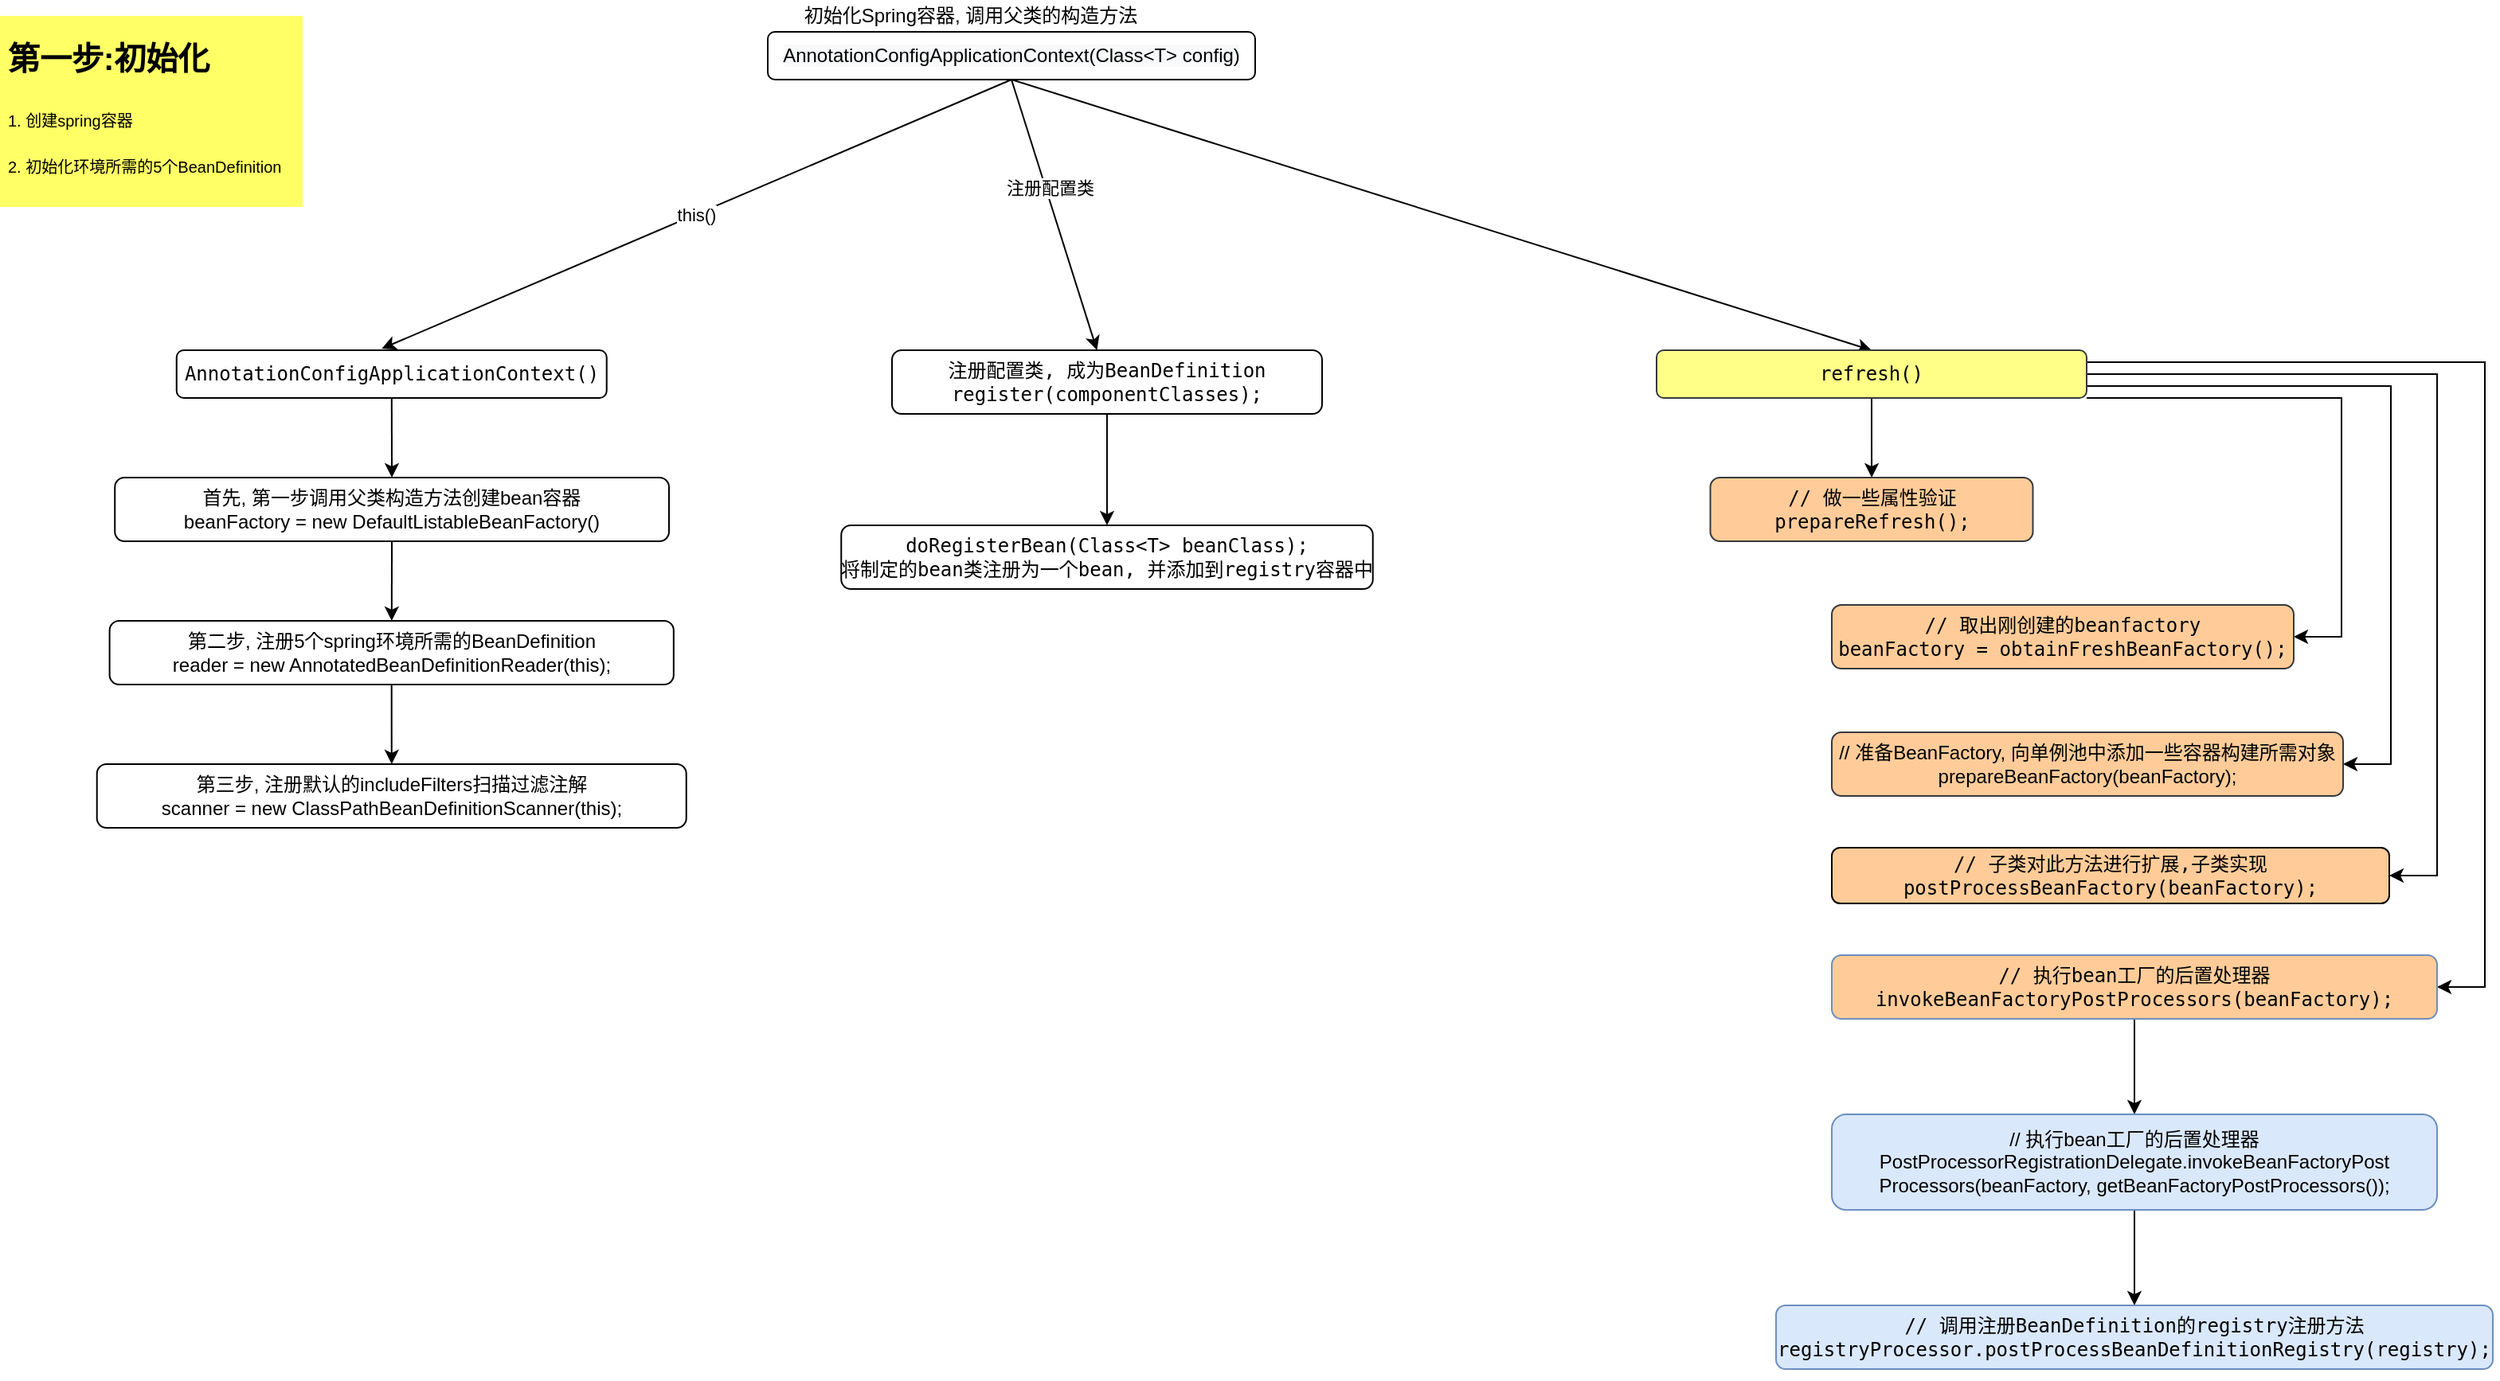 <mxfile version="14.6.10" type="github">
  <diagram id="TbQEEp9MMA1_F5JZQG8T" name="第 1 页">
    <mxGraphModel dx="946" dy="590" grid="1" gridSize="10" guides="1" tooltips="1" connect="1" arrows="1" fold="1" page="1" pageScale="1" pageWidth="827" pageHeight="1169" math="0" shadow="0">
      <root>
        <mxCell id="0" />
        <mxCell id="1" parent="0" />
        <mxCell id="SgbAIxtXmt1jCM66Tc68-1" value="this()" style="rounded=0;orthogonalLoop=1;jettySize=auto;html=1;exitX=0.5;exitY=1;exitDx=0;exitDy=0;entryX=0.477;entryY=-0.033;entryDx=0;entryDy=0;entryPerimeter=0;" parent="1" source="SgbAIxtXmt1jCM66Tc68-5" target="SgbAIxtXmt1jCM66Tc68-9" edge="1">
          <mxGeometry relative="1" as="geometry">
            <mxPoint x="250" y="190" as="targetPoint" />
          </mxGeometry>
        </mxCell>
        <mxCell id="SgbAIxtXmt1jCM66Tc68-2" style="rounded=0;orthogonalLoop=1;jettySize=auto;html=1;exitX=0.5;exitY=1;exitDx=0;exitDy=0;" parent="1" source="SgbAIxtXmt1jCM66Tc68-5" target="SgbAIxtXmt1jCM66Tc68-10" edge="1">
          <mxGeometry relative="1" as="geometry" />
        </mxCell>
        <mxCell id="SgbAIxtXmt1jCM66Tc68-3" value="注册配置类" style="edgeLabel;html=1;align=center;verticalAlign=middle;resizable=0;points=[];" parent="SgbAIxtXmt1jCM66Tc68-2" vertex="1" connectable="0">
          <mxGeometry x="-0.2" y="2" relative="1" as="geometry">
            <mxPoint as="offset" />
          </mxGeometry>
        </mxCell>
        <mxCell id="SgbAIxtXmt1jCM66Tc68-4" style="edgeStyle=none;rounded=0;orthogonalLoop=1;jettySize=auto;html=1;exitX=0.5;exitY=1;exitDx=0;exitDy=0;entryX=0.5;entryY=0;entryDx=0;entryDy=0;" parent="1" source="SgbAIxtXmt1jCM66Tc68-5" target="SgbAIxtXmt1jCM66Tc68-11" edge="1">
          <mxGeometry relative="1" as="geometry" />
        </mxCell>
        <mxCell id="SgbAIxtXmt1jCM66Tc68-5" value="&lt;span style=&quot;color: rgb(0 , 0 , 0) ; font-family: &amp;#34;helvetica&amp;#34; ; font-size: 12px ; font-style: normal ; font-weight: 400 ; letter-spacing: normal ; text-align: center ; text-indent: 0px ; text-transform: none ; word-spacing: 0px ; background-color: rgb(248 , 249 , 250) ; display: inline ; float: none&quot;&gt;AnnotationConfigApplicationContext(Class&amp;lt;T&amp;gt; config)&lt;/span&gt;" style="rounded=1;whiteSpace=wrap;html=1;" parent="1" vertex="1">
          <mxGeometry x="492" y="40" width="306" height="30" as="geometry" />
        </mxCell>
        <mxCell id="SgbAIxtXmt1jCM66Tc68-6" value="初始化Spring容器, 调用父类的构造方法" style="text;html=1;strokeColor=none;fillColor=none;align=center;verticalAlign=middle;whiteSpace=wrap;rounded=0;" parent="1" vertex="1">
          <mxGeometry x="510" y="20" width="219" height="20" as="geometry" />
        </mxCell>
        <mxCell id="SgbAIxtXmt1jCM66Tc68-7" value="&lt;h1&gt;&lt;sub&gt;第一步:初始化&lt;/sub&gt;&lt;/h1&gt;&lt;p&gt;&lt;sub&gt;1. 创建spring容器&lt;/sub&gt;&lt;/p&gt;&lt;p&gt;&lt;sub&gt;2. 初始化环境所需的5个BeanDefinition&lt;/sub&gt;&lt;/p&gt;&lt;p&gt;&lt;br&gt;&lt;/p&gt;" style="text;html=1;strokeColor=none;fillColor=#FFFF66;spacing=5;spacingTop=-20;whiteSpace=wrap;overflow=hidden;rounded=0;" parent="1" vertex="1">
          <mxGeometry x="10" y="30" width="190" height="120" as="geometry" />
        </mxCell>
        <mxCell id="SgbAIxtXmt1jCM66Tc68-8" value="" style="edgeStyle=none;rounded=0;orthogonalLoop=1;jettySize=auto;html=1;" parent="1" source="SgbAIxtXmt1jCM66Tc68-9" target="SgbAIxtXmt1jCM66Tc68-13" edge="1">
          <mxGeometry relative="1" as="geometry" />
        </mxCell>
        <mxCell id="SgbAIxtXmt1jCM66Tc68-9" value="&lt;pre&gt;&lt;pre&gt;AnnotationConfigApplicationContext()&lt;/pre&gt;&lt;/pre&gt;" style="rounded=1;whiteSpace=wrap;html=1;labelBackgroundColor=none;fillColor=#FFFFFF;" parent="1" vertex="1">
          <mxGeometry x="120.87" y="240" width="270" height="30" as="geometry" />
        </mxCell>
        <mxCell id="SgbAIxtXmt1jCM66Tc68-18" value="" style="edgeStyle=orthogonalEdgeStyle;rounded=0;orthogonalLoop=1;jettySize=auto;html=1;" parent="1" source="SgbAIxtXmt1jCM66Tc68-10" target="SgbAIxtXmt1jCM66Tc68-17" edge="1">
          <mxGeometry relative="1" as="geometry" />
        </mxCell>
        <mxCell id="SgbAIxtXmt1jCM66Tc68-10" value="&lt;pre&gt;&lt;pre&gt;&lt;pre&gt;注册配置类, 成为BeanDefinition&lt;br/&gt;register(componentClasses);&lt;br&gt;&lt;/pre&gt;&lt;/pre&gt;&lt;/pre&gt;" style="rounded=1;whiteSpace=wrap;html=1;labelBackgroundColor=none;fillColor=#FFFFFF;" parent="1" vertex="1">
          <mxGeometry x="570" y="240" width="270" height="40" as="geometry" />
        </mxCell>
        <mxCell id="SgbAIxtXmt1jCM66Tc68-20" value="" style="edgeStyle=orthogonalEdgeStyle;rounded=0;orthogonalLoop=1;jettySize=auto;html=1;" parent="1" source="SgbAIxtXmt1jCM66Tc68-11" target="SgbAIxtXmt1jCM66Tc68-19" edge="1">
          <mxGeometry relative="1" as="geometry" />
        </mxCell>
        <mxCell id="SgbAIxtXmt1jCM66Tc68-22" value="" style="edgeStyle=entityRelationEdgeStyle;rounded=0;orthogonalLoop=1;jettySize=auto;html=1;elbow=vertical;exitX=1;exitY=1;exitDx=0;exitDy=0;" parent="1" source="SgbAIxtXmt1jCM66Tc68-11" target="SgbAIxtXmt1jCM66Tc68-21" edge="1">
          <mxGeometry relative="1" as="geometry" />
        </mxCell>
        <mxCell id="SgbAIxtXmt1jCM66Tc68-26" style="edgeStyle=entityRelationEdgeStyle;rounded=0;orthogonalLoop=1;jettySize=auto;html=1;exitX=1;exitY=0.75;exitDx=0;exitDy=0;" parent="1" source="SgbAIxtXmt1jCM66Tc68-11" target="SgbAIxtXmt1jCM66Tc68-25" edge="1">
          <mxGeometry relative="1" as="geometry" />
        </mxCell>
        <mxCell id="SgbAIxtXmt1jCM66Tc68-29" style="edgeStyle=entityRelationEdgeStyle;rounded=0;orthogonalLoop=1;jettySize=auto;html=1;exitX=1;exitY=0.5;exitDx=0;exitDy=0;" parent="1" source="SgbAIxtXmt1jCM66Tc68-11" target="SgbAIxtXmt1jCM66Tc68-28" edge="1">
          <mxGeometry relative="1" as="geometry" />
        </mxCell>
        <mxCell id="SgbAIxtXmt1jCM66Tc68-32" style="edgeStyle=entityRelationEdgeStyle;rounded=0;orthogonalLoop=1;jettySize=auto;html=1;exitX=1;exitY=0.25;exitDx=0;exitDy=0;" parent="1" source="SgbAIxtXmt1jCM66Tc68-11" target="SgbAIxtXmt1jCM66Tc68-30" edge="1">
          <mxGeometry relative="1" as="geometry" />
        </mxCell>
        <mxCell id="SgbAIxtXmt1jCM66Tc68-11" value="&lt;pre&gt;&lt;pre&gt;&lt;pre&gt;&lt;pre&gt;refresh()&lt;/pre&gt;&lt;/pre&gt;&lt;/pre&gt;&lt;/pre&gt;" style="rounded=1;whiteSpace=wrap;html=1;labelBackgroundColor=none;fillColor=#ffff88;strokeColor=#36393d;" parent="1" vertex="1">
          <mxGeometry x="1050" y="240" width="270" height="30" as="geometry" />
        </mxCell>
        <mxCell id="SgbAIxtXmt1jCM66Tc68-12" value="" style="edgeStyle=none;rounded=0;orthogonalLoop=1;jettySize=auto;html=1;" parent="1" source="SgbAIxtXmt1jCM66Tc68-13" target="SgbAIxtXmt1jCM66Tc68-14" edge="1">
          <mxGeometry relative="1" as="geometry" />
        </mxCell>
        <mxCell id="SgbAIxtXmt1jCM66Tc68-13" value="&lt;div&gt;首先, 第一步调用父类构造方法创建bean容器&lt;/div&gt;&lt;div&gt;beanFactory = new DefaultListableBeanFactory()&lt;/div&gt;" style="whiteSpace=wrap;html=1;rounded=1;fillColor=#FFFFFF;" parent="1" vertex="1">
          <mxGeometry x="82.12" y="320" width="347.88" height="40" as="geometry" />
        </mxCell>
        <mxCell id="SgbAIxtXmt1jCM66Tc68-16" value="" style="edgeStyle=orthogonalEdgeStyle;rounded=0;orthogonalLoop=1;jettySize=auto;html=1;" parent="1" source="SgbAIxtXmt1jCM66Tc68-14" target="SgbAIxtXmt1jCM66Tc68-15" edge="1">
          <mxGeometry relative="1" as="geometry" />
        </mxCell>
        <mxCell id="SgbAIxtXmt1jCM66Tc68-14" value="&lt;div&gt;第二步, 注册5个spring环境所需的BeanDefinition&lt;/div&gt;&lt;div&gt;reader = new AnnotatedBeanDefinitionReader(this);&lt;/div&gt;" style="whiteSpace=wrap;html=1;rounded=1;fillColor=#FFFFFF;" parent="1" vertex="1">
          <mxGeometry x="78.8" y="410" width="354.13" height="40" as="geometry" />
        </mxCell>
        <mxCell id="SgbAIxtXmt1jCM66Tc68-15" value="&lt;div&gt;第三步, 注册默认的includeFilters扫描过滤注解&lt;/div&gt;&lt;div&gt;scanner = new ClassPathBeanDefinitionScanner(this);&lt;/div&gt;" style="whiteSpace=wrap;html=1;rounded=1;fillColor=#FFFFFF;" parent="1" vertex="1">
          <mxGeometry x="70.86" y="500" width="370" height="40" as="geometry" />
        </mxCell>
        <mxCell id="SgbAIxtXmt1jCM66Tc68-17" value="&lt;pre&gt;doRegisterBean(Class&amp;lt;T&amp;gt; beanClass);&lt;br/&gt;将制定的bean类注册为一个bean, 并添加到registry容器中&lt;br&gt;&lt;/pre&gt;" style="whiteSpace=wrap;html=1;rounded=1;fillColor=#FFFFFF;" parent="1" vertex="1">
          <mxGeometry x="538.13" y="350" width="333.75" height="40" as="geometry" />
        </mxCell>
        <mxCell id="SgbAIxtXmt1jCM66Tc68-19" value="&lt;pre&gt;// 做一些属性验证&lt;br/&gt;prepareRefresh();&lt;br&gt;&lt;/pre&gt;" style="whiteSpace=wrap;html=1;rounded=1;fillColor=#ffcc99;strokeColor=#36393d;" parent="1" vertex="1">
          <mxGeometry x="1083.75" y="320" width="202.5" height="40" as="geometry" />
        </mxCell>
        <mxCell id="SgbAIxtXmt1jCM66Tc68-21" value="&lt;pre&gt;// 取出刚创建的beanfactory&lt;br/&gt;beanFactory = obtainFreshBeanFactory();&lt;/pre&gt;" style="whiteSpace=wrap;html=1;rounded=1;fillColor=#ffcc99;strokeColor=#36393d;" parent="1" vertex="1">
          <mxGeometry x="1160" y="400" width="290" height="40" as="geometry" />
        </mxCell>
        <mxCell id="SgbAIxtXmt1jCM66Tc68-25" value="// 准备BeanFactory, 向单例池中添加一些容器构建所需对象&#xa;prepareBeanFactory(beanFactory);" style="whiteSpace=wrap;html=1;rounded=1;fillColor=#ffcc99;gradientDirection=south;strokeColor=#36393d;" parent="1" vertex="1">
          <mxGeometry x="1160" y="480" width="321" height="40" as="geometry" />
        </mxCell>
        <mxCell id="SgbAIxtXmt1jCM66Tc68-27" value="&lt;pre&gt;&lt;br&gt;&lt;/pre&gt;" style="text;html=1;strokeColor=none;fillColor=none;align=center;verticalAlign=middle;whiteSpace=wrap;rounded=0;" parent="1" vertex="1">
          <mxGeometry x="1160" y="520" width="329.5" height="20" as="geometry" />
        </mxCell>
        <mxCell id="SgbAIxtXmt1jCM66Tc68-28" value="&lt;pre&gt;&lt;pre&gt;&lt;pre&gt;// 子类对此方法进行扩展,子类实现&lt;br&gt;postProcessBeanFactory(beanFactory);&lt;/pre&gt;&lt;/pre&gt;&lt;/pre&gt;" style="whiteSpace=wrap;html=1;rounded=1;gradientDirection=south;fillColor=#FFCC99;" parent="1" vertex="1">
          <mxGeometry x="1160" y="552.5" width="350" height="35" as="geometry" />
        </mxCell>
        <mxCell id="SgbAIxtXmt1jCM66Tc68-34" value="" style="edgeStyle=orthogonalEdgeStyle;rounded=0;orthogonalLoop=1;jettySize=auto;html=1;exitX=0.5;exitY=1;exitDx=0;exitDy=0;" parent="1" source="SgbAIxtXmt1jCM66Tc68-30" target="SgbAIxtXmt1jCM66Tc68-33" edge="1">
          <mxGeometry relative="1" as="geometry" />
        </mxCell>
        <mxCell id="SgbAIxtXmt1jCM66Tc68-30" value="&lt;pre&gt;&lt;pre&gt;&lt;pre&gt;&lt;pre&gt;// 执行bean工厂的后置处理器&lt;br&gt;invokeBeanFactoryPostProcessors(beanFactory);&lt;/pre&gt;&lt;/pre&gt;&lt;/pre&gt;&lt;/pre&gt;" style="whiteSpace=wrap;html=1;rounded=1;fillColor=#FFCC99;gradientDirection=south;strokeColor=#6c8ebf;" parent="1" vertex="1">
          <mxGeometry x="1160" y="620" width="380" height="40" as="geometry" />
        </mxCell>
        <mxCell id="DW9ZSwrROhzF2PE8Ei93-4" value="" style="edgeStyle=orthogonalEdgeStyle;rounded=0;orthogonalLoop=1;jettySize=auto;html=1;" edge="1" parent="1" source="SgbAIxtXmt1jCM66Tc68-33" target="DW9ZSwrROhzF2PE8Ei93-3">
          <mxGeometry relative="1" as="geometry" />
        </mxCell>
        <mxCell id="SgbAIxtXmt1jCM66Tc68-33" value="&lt;div&gt;// 执行bean工厂的后置处理器&lt;/div&gt;&lt;div&gt;PostProcessorRegistrationDelegate&lt;span&gt;.invokeBeanFactoryPost&lt;/span&gt;&lt;/div&gt;&lt;div&gt;&lt;span&gt;Processors(&lt;/span&gt;&lt;span&gt;beanFactory, getBeanFactoryPostProcessors());&lt;/span&gt;&lt;/div&gt;" style="whiteSpace=wrap;html=1;rounded=1;gradientDirection=south;fillColor=#dae8fc;strokeColor=#6c8ebf;" parent="1" vertex="1">
          <mxGeometry x="1160" y="720" width="380" height="60" as="geometry" />
        </mxCell>
        <mxCell id="DW9ZSwrROhzF2PE8Ei93-3" value="&lt;pre&gt;// 调用注册BeanDefinition的registry注册方法&lt;br&gt;registryProcessor.postProcessBeanDefinitionRegistry(registry);&lt;/pre&gt;" style="whiteSpace=wrap;html=1;rounded=1;strokeColor=#6c8ebf;fillColor=#dae8fc;gradientDirection=south;" vertex="1" parent="1">
          <mxGeometry x="1125" y="840" width="450" height="40" as="geometry" />
        </mxCell>
      </root>
    </mxGraphModel>
  </diagram>
</mxfile>
